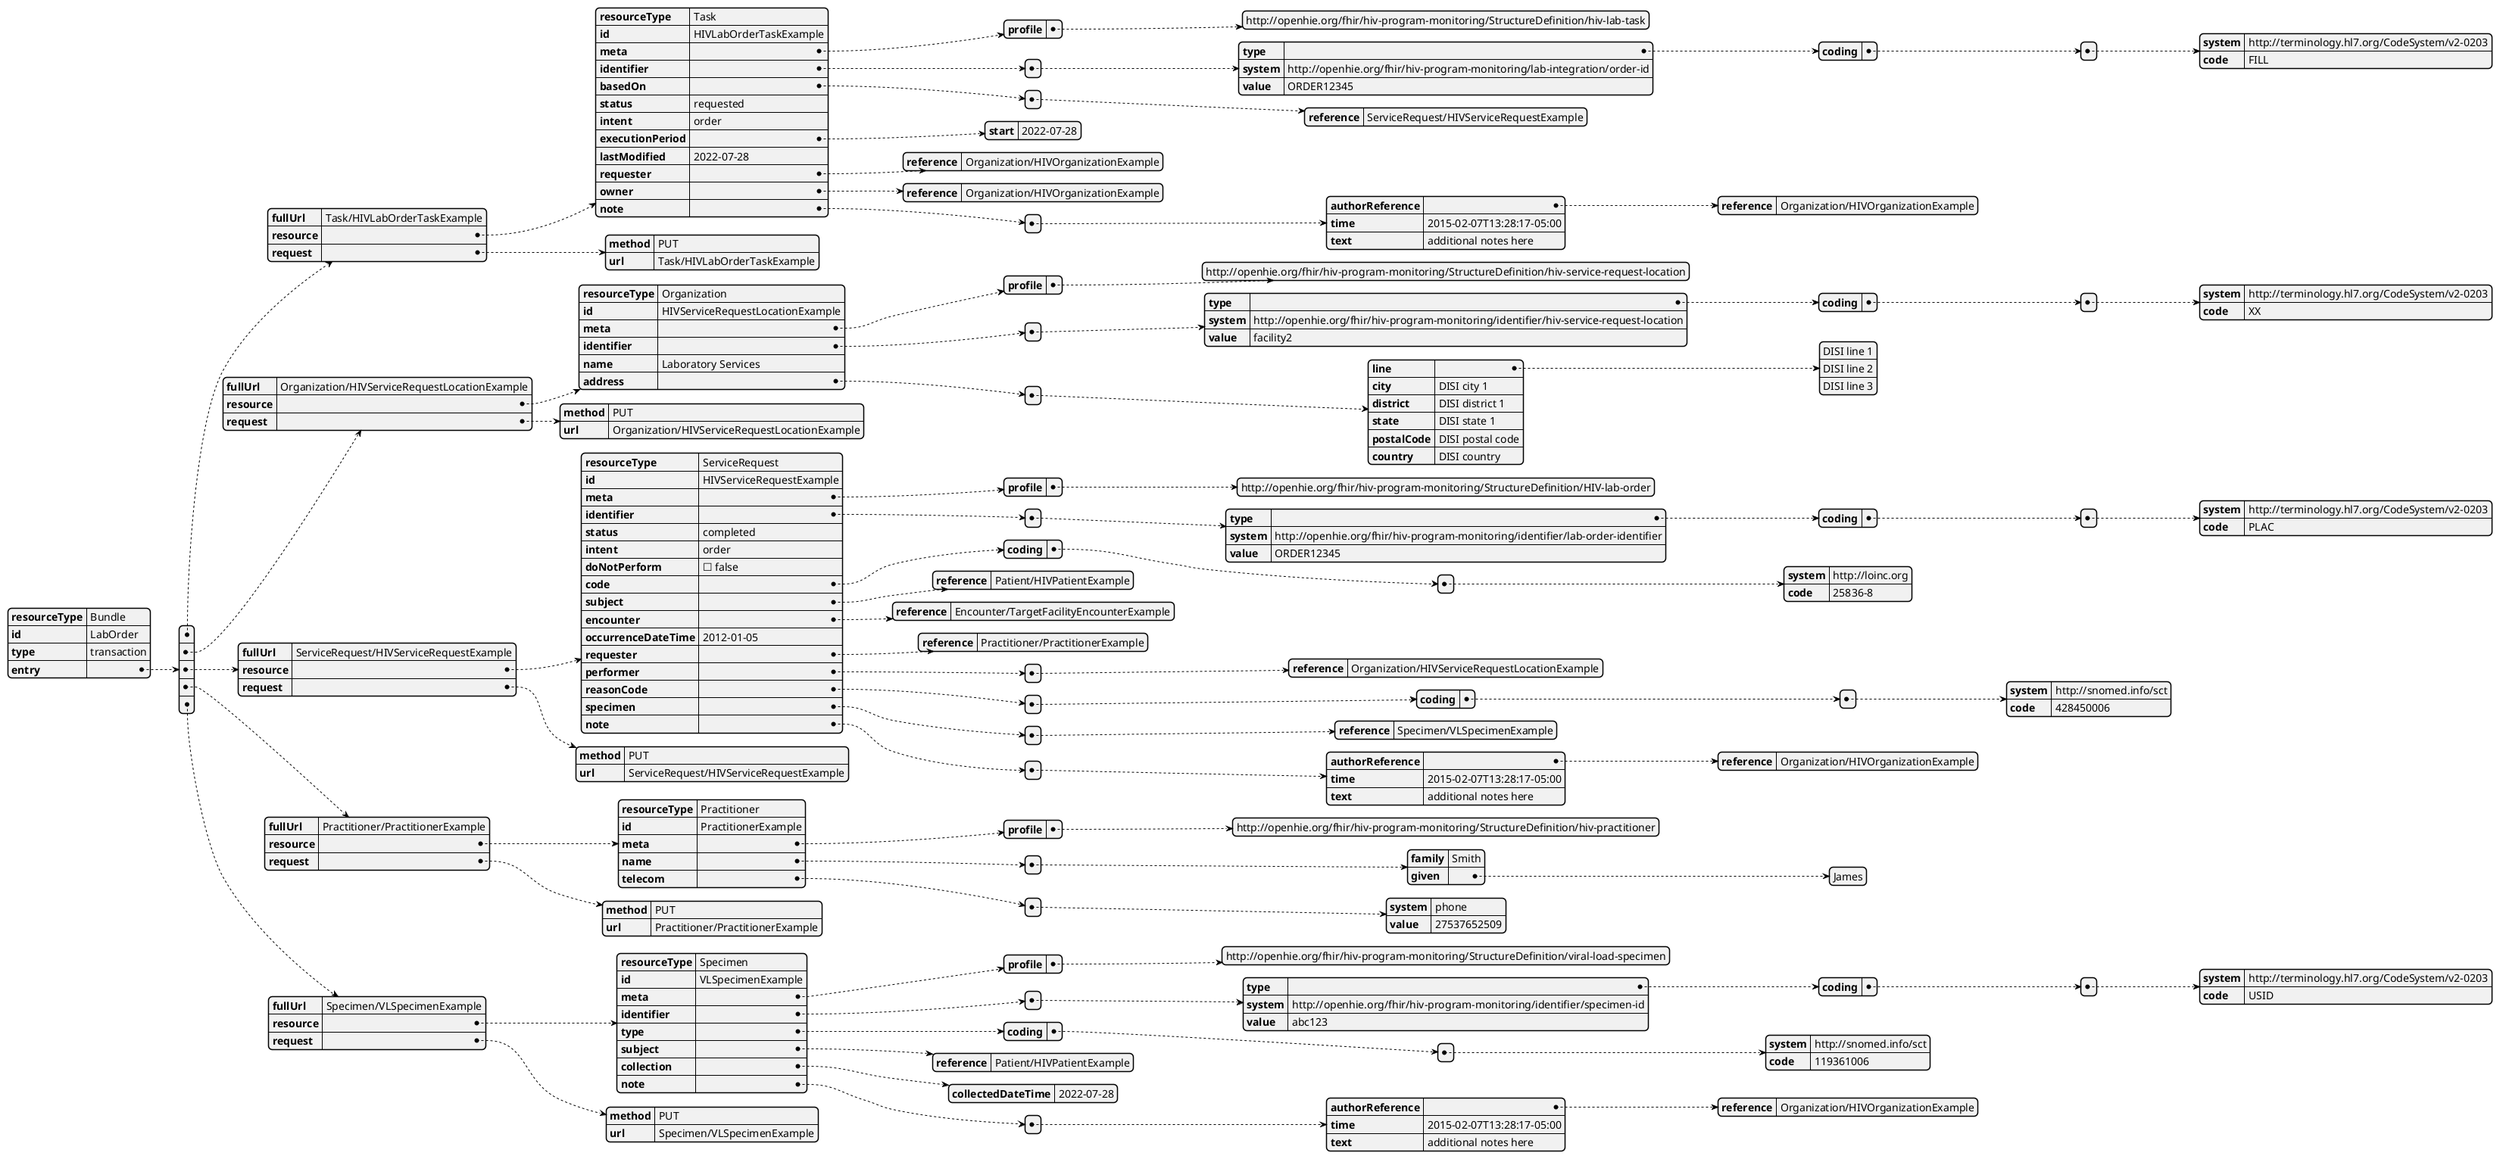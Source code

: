 @startjson lab-order-bundle
{
  "resourceType" : "Bundle",
  "id" : "LabOrder",
  "type" : "transaction",
  "entry" : [{
    "fullUrl" : "Task/HIVLabOrderTaskExample",
    "resource" : {
      "resourceType" : "Task",
      "id" : "HIVLabOrderTaskExample",
      "meta" : {
        "profile" : ["http://openhie.org/fhir/hiv-program-monitoring/StructureDefinition/hiv-lab-task"]
      },
    
      "identifier" : [{
        "type" : {
          "coding" : [{
            "system" : "http://terminology.hl7.org/CodeSystem/v2-0203",
            "code" : "FILL"
          }]
        },
        "system" : "http://openhie.org/fhir/hiv-program-monitoring/lab-integration/order-id",
        "value" : "ORDER12345"
      }],
      "basedOn" : [{
        "reference" : "ServiceRequest/HIVServiceRequestExample"
      }],
      "status" : "requested",
      "intent" : "order",
      "executionPeriod" : {
        "start" : "2022-07-28"
      },
      "lastModified" : "2022-07-28",
      "requester" : {
        "reference" : "Organization/HIVOrganizationExample"
      },
      "owner" : {
        "reference" : "Organization/HIVOrganizationExample"
      },
      "note" : [{
        "authorReference" : {
          "reference" : "Organization/HIVOrganizationExample"
        },
        "time" : "2015-02-07T13:28:17-05:00",
        "text" : "additional notes here"
      }]
    },
    "request" : {
      "method" : "PUT",
      "url" : "Task/HIVLabOrderTaskExample"
    }
  },
  {
    "fullUrl" : "Organization/HIVServiceRequestLocationExample",
    "resource" : {
      "resourceType" : "Organization",
      "id" : "HIVServiceRequestLocationExample",
      "meta" : {
        "profile" : ["http://openhie.org/fhir/hiv-program-monitoring/StructureDefinition/hiv-service-request-location"]
      },
    
      "identifier" : [{
        "type" : {
          "coding" : [{
            "system" : "http://terminology.hl7.org/CodeSystem/v2-0203",
            "code" : "XX"
          }]
        },
        "system" : "http://openhie.org/fhir/hiv-program-monitoring/identifier/hiv-service-request-location",
        "value" : "facility2"
      }],
      "name" : "Laboratory Services",
      "address" : [{
        "line" : ["DISI line 1",
        "DISI line 2",
        "DISI line 3"],
        "city" : "DISI city 1",
        "district" : "DISI district 1",
        "state" : "DISI state 1",
        "postalCode" : "DISI postal code",
        "country" : "DISI country"
      }]
    },
    "request" : {
      "method" : "PUT",
      "url" : "Organization/HIVServiceRequestLocationExample"
    }
  },
  {
    "fullUrl" : "ServiceRequest/HIVServiceRequestExample",
    "resource" : {
      "resourceType" : "ServiceRequest",
      "id" : "HIVServiceRequestExample",
      "meta" : {
        "profile" : ["http://openhie.org/fhir/hiv-program-monitoring/StructureDefinition/HIV-lab-order"]
      },
   
      "identifier" : [{
        "type" : {
          "coding" : [{
            "system" : "http://terminology.hl7.org/CodeSystem/v2-0203",
            "code" : "PLAC"
          }]
        },
        "system" : "http://openhie.org/fhir/hiv-program-monitoring/identifier/lab-order-identifier",
        "value" : "ORDER12345"
      }],
      "status" : "completed",
      "intent" : "order",
      "doNotPerform" : false,
      "code" : {
        "coding" : [{
          "system" : "http://loinc.org",
          "code" : "25836-8"
        }]
      },
      "subject" : {
        "reference" : "Patient/HIVPatientExample"
      },
      "encounter" : {
        "reference" : "Encounter/TargetFacilityEncounterExample"
      },
      "occurrenceDateTime" : "2012-01-05",
      "requester" : {
        "reference" : "Practitioner/PractitionerExample"
      },
      "performer" : [{
        "reference" : "Organization/HIVServiceRequestLocationExample"
      }],
      "reasonCode" : [{
        "coding" : [{
          "system" : "http://snomed.info/sct",
          "code" : "428450006"
        }]
      }],
      "specimen" : [{
        "reference" : "Specimen/VLSpecimenExample"
      }],
      "note" : [{
        "authorReference" : {
          "reference" : "Organization/HIVOrganizationExample"
        },
        "time" : "2015-02-07T13:28:17-05:00",
        "text" : "additional notes here"
      }]
    },
    "request" : {
      "method" : "PUT",
      "url" : "ServiceRequest/HIVServiceRequestExample"
    }
  },
  {
    "fullUrl" : "Practitioner/PractitionerExample",
    "resource" : {
      "resourceType" : "Practitioner",
      "id" : "PractitionerExample",
      "meta" : {
        "profile" : ["http://openhie.org/fhir/hiv-program-monitoring/StructureDefinition/hiv-practitioner"]
      },
    
      "name" : [{
        "family" : "Smith",
        "given" : ["James"]
      }],
      "telecom" : [{
        "system" : "phone",
        "value" : "27537652509"
      }]
    },
    "request" : {
      "method" : "PUT",
      "url" : "Practitioner/PractitionerExample"
    }
  },
  {
    "fullUrl" : "Specimen/VLSpecimenExample",
    "resource" : {
      "resourceType" : "Specimen",
      "id" : "VLSpecimenExample",
      "meta" : {
        "profile" : ["http://openhie.org/fhir/hiv-program-monitoring/StructureDefinition/viral-load-specimen"]
      },
    
      "identifier" : [{
        "type" : {
          "coding" : [{
            "system" : "http://terminology.hl7.org/CodeSystem/v2-0203",
            "code" : "USID"
          }]
        },
        "system" : "http://openhie.org/fhir/hiv-program-monitoring/identifier/specimen-id",
        "value" : "abc123"
      }],
      "type" : {
        "coding" : [{
          "system" : "http://snomed.info/sct",
          "code" : "119361006"
        }]
      },
      "subject" : {
        "reference" : "Patient/HIVPatientExample"
      },
      "collection" : {
        "collectedDateTime" : "2022-07-28"
      },
      "note" : [{
        "authorReference" : {
          "reference" : "Organization/HIVOrganizationExample"
        },
        "time" : "2015-02-07T13:28:17-05:00",
        "text" : "additional notes here"
      }]
    },
    "request" : {
      "method" : "PUT",
      "url" : "Specimen/VLSpecimenExample"
    }
  }]
}
@endjson